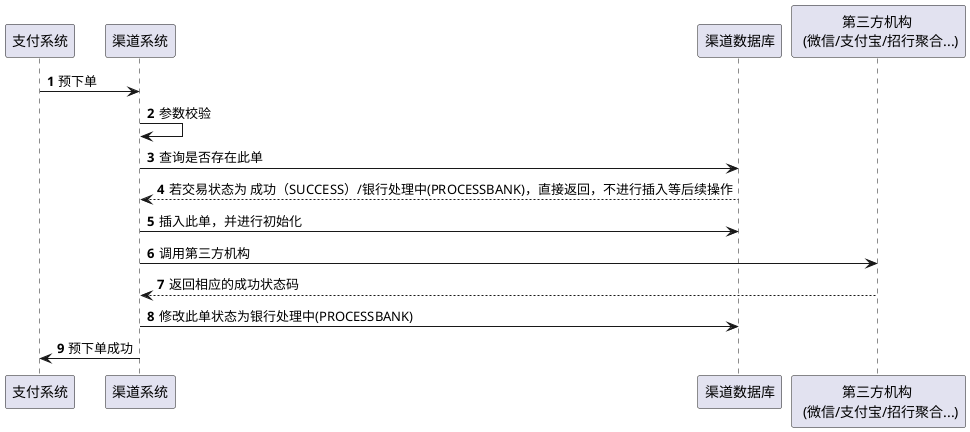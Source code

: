 @startuml

autonumber

支付系统 -> 渠道系统: 预下单
渠道系统 -> 渠道系统: 参数校验
渠道系统 -> 渠道数据库: 查询是否存在此单
渠道系统 <-- 渠道数据库: 若交易状态为 成功（SUCCESS）/银行处理中(PROCESSBANK)，直接返回，不进行插入等后续操作
渠道系统 -> 渠道数据库: 插入此单，并进行初始化
渠道系统 -> "第三方机构 \n (微信/支付宝/招行聚合...)" : 调用第三方机构
"第三方机构 \n (微信/支付宝/招行聚合...)" --> 渠道系统 : 返回相应的成功状态码
渠道系统 -> 渠道数据库: 修改此单状态为银行处理中(PROCESSBANK)
渠道系统 -> 支付系统: 预下单成功
@enduml
